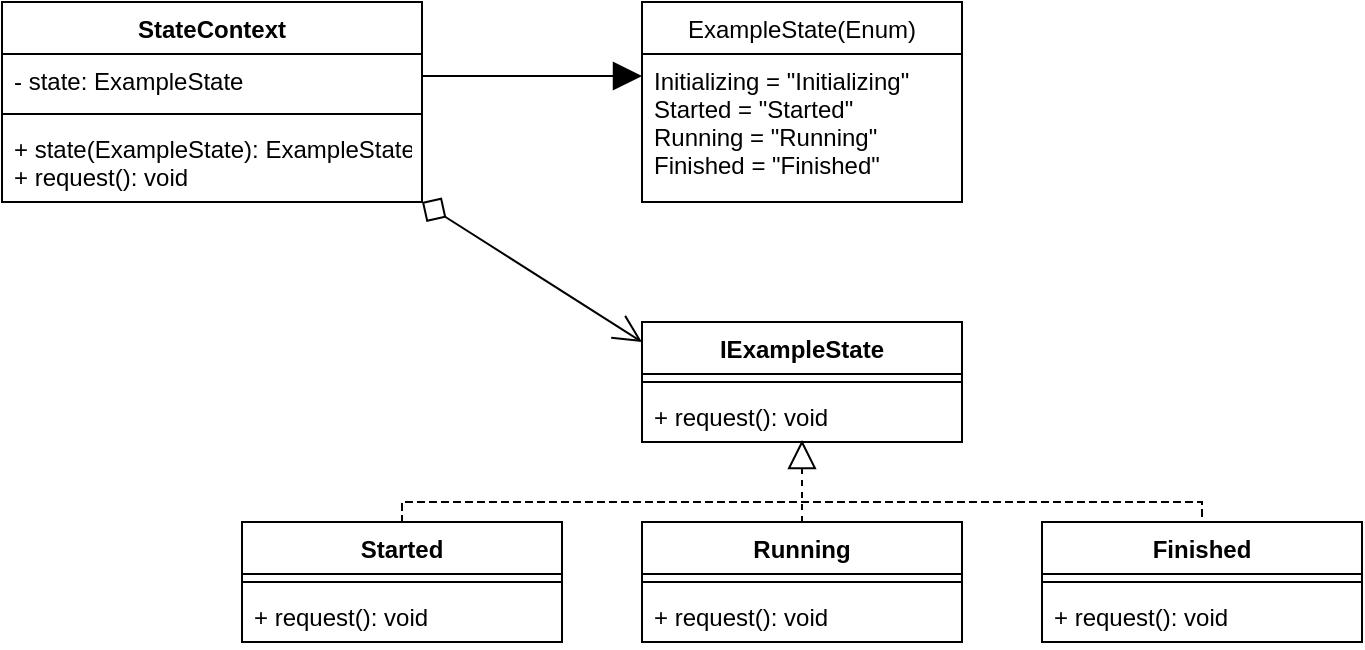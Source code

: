 <mxfile>
    <diagram id="nfoU5zl-Lrdo-RMUOea-" name="Page-1">
        <mxGraphModel dx="650" dy="321" grid="1" gridSize="10" guides="1" tooltips="1" connect="1" arrows="1" fold="1" page="1" pageScale="1" pageWidth="827" pageHeight="1169" math="0" shadow="0">
            <root>
                <mxCell id="0"/>
                <mxCell id="1" parent="0"/>
                <mxCell id="KNQ9g4RiU9KFlqAzTkd_-78" value="StateContext" style="swimlane;fontStyle=1;align=center;verticalAlign=top;childLayout=stackLayout;horizontal=1;startSize=26;horizontalStack=0;resizeParent=1;resizeParentMax=0;resizeLast=0;collapsible=1;marginBottom=0;" parent="1" vertex="1">
                    <mxGeometry x="40" y="40" width="210" height="100" as="geometry"/>
                </mxCell>
                <mxCell id="KNQ9g4RiU9KFlqAzTkd_-79" value="- state: ExampleState" style="text;strokeColor=none;fillColor=none;align=left;verticalAlign=top;spacingLeft=4;spacingRight=4;overflow=hidden;rotatable=0;points=[[0,0.5],[1,0.5]];portConstraint=eastwest;" parent="KNQ9g4RiU9KFlqAzTkd_-78" vertex="1">
                    <mxGeometry y="26" width="210" height="26" as="geometry"/>
                </mxCell>
                <mxCell id="KNQ9g4RiU9KFlqAzTkd_-80" value="" style="line;strokeWidth=1;fillColor=none;align=left;verticalAlign=middle;spacingTop=-1;spacingLeft=3;spacingRight=3;rotatable=0;labelPosition=right;points=[];portConstraint=eastwest;" parent="KNQ9g4RiU9KFlqAzTkd_-78" vertex="1">
                    <mxGeometry y="52" width="210" height="8" as="geometry"/>
                </mxCell>
                <mxCell id="KNQ9g4RiU9KFlqAzTkd_-81" value="+ state(ExampleState): ExampleState&#10;+ request(): void" style="text;strokeColor=none;fillColor=none;align=left;verticalAlign=top;spacingLeft=4;spacingRight=4;overflow=hidden;rotatable=0;points=[[0,0.5],[1,0.5]];portConstraint=eastwest;" parent="KNQ9g4RiU9KFlqAzTkd_-78" vertex="1">
                    <mxGeometry y="60" width="210" height="40" as="geometry"/>
                </mxCell>
                <mxCell id="KNQ9g4RiU9KFlqAzTkd_-90" value="ExampleState(Enum)" style="swimlane;fontStyle=0;childLayout=stackLayout;horizontal=1;startSize=26;fillColor=none;horizontalStack=0;resizeParent=1;resizeParentMax=0;resizeLast=0;collapsible=1;marginBottom=0;" parent="1" vertex="1">
                    <mxGeometry x="360" y="40" width="160" height="100" as="geometry"/>
                </mxCell>
                <mxCell id="KNQ9g4RiU9KFlqAzTkd_-91" value="Initializing = &quot;Initializing&quot;&#10;Started = &quot;Started&quot;&#10;Running = &quot;Running&quot;&#10;Finished = &quot;Finished&quot;" style="text;strokeColor=none;fillColor=none;align=left;verticalAlign=top;spacingLeft=4;spacingRight=4;overflow=hidden;rotatable=0;points=[[0,0.5],[1,0.5]];portConstraint=eastwest;" parent="KNQ9g4RiU9KFlqAzTkd_-90" vertex="1">
                    <mxGeometry y="26" width="160" height="74" as="geometry"/>
                </mxCell>
                <mxCell id="KNQ9g4RiU9KFlqAzTkd_-94" value="IExampleState" style="swimlane;fontStyle=1;align=center;verticalAlign=top;childLayout=stackLayout;horizontal=1;startSize=26;horizontalStack=0;resizeParent=1;resizeParentMax=0;resizeLast=0;collapsible=1;marginBottom=0;" parent="1" vertex="1">
                    <mxGeometry x="360" y="200" width="160" height="60" as="geometry"/>
                </mxCell>
                <mxCell id="KNQ9g4RiU9KFlqAzTkd_-96" value="" style="line;strokeWidth=1;fillColor=none;align=left;verticalAlign=middle;spacingTop=-1;spacingLeft=3;spacingRight=3;rotatable=0;labelPosition=right;points=[];portConstraint=eastwest;" parent="KNQ9g4RiU9KFlqAzTkd_-94" vertex="1">
                    <mxGeometry y="26" width="160" height="8" as="geometry"/>
                </mxCell>
                <mxCell id="KNQ9g4RiU9KFlqAzTkd_-97" value="+ request(): void" style="text;strokeColor=none;fillColor=none;align=left;verticalAlign=top;spacingLeft=4;spacingRight=4;overflow=hidden;rotatable=0;points=[[0,0.5],[1,0.5]];portConstraint=eastwest;" parent="KNQ9g4RiU9KFlqAzTkd_-94" vertex="1">
                    <mxGeometry y="34" width="160" height="26" as="geometry"/>
                </mxCell>
                <mxCell id="KNQ9g4RiU9KFlqAzTkd_-98" value="Started" style="swimlane;fontStyle=1;align=center;verticalAlign=top;childLayout=stackLayout;horizontal=1;startSize=26;horizontalStack=0;resizeParent=1;resizeParentMax=0;resizeLast=0;collapsible=1;marginBottom=0;" parent="1" vertex="1">
                    <mxGeometry x="160" y="300" width="160" height="60" as="geometry"/>
                </mxCell>
                <mxCell id="KNQ9g4RiU9KFlqAzTkd_-99" value="" style="line;strokeWidth=1;fillColor=none;align=left;verticalAlign=middle;spacingTop=-1;spacingLeft=3;spacingRight=3;rotatable=0;labelPosition=right;points=[];portConstraint=eastwest;" parent="KNQ9g4RiU9KFlqAzTkd_-98" vertex="1">
                    <mxGeometry y="26" width="160" height="8" as="geometry"/>
                </mxCell>
                <mxCell id="KNQ9g4RiU9KFlqAzTkd_-100" value="+ request(): void" style="text;strokeColor=none;fillColor=none;align=left;verticalAlign=top;spacingLeft=4;spacingRight=4;overflow=hidden;rotatable=0;points=[[0,0.5],[1,0.5]];portConstraint=eastwest;" parent="KNQ9g4RiU9KFlqAzTkd_-98" vertex="1">
                    <mxGeometry y="34" width="160" height="26" as="geometry"/>
                </mxCell>
                <mxCell id="KNQ9g4RiU9KFlqAzTkd_-101" value="Running" style="swimlane;fontStyle=1;align=center;verticalAlign=top;childLayout=stackLayout;horizontal=1;startSize=26;horizontalStack=0;resizeParent=1;resizeParentMax=0;resizeLast=0;collapsible=1;marginBottom=0;" parent="1" vertex="1">
                    <mxGeometry x="360" y="300" width="160" height="60" as="geometry"/>
                </mxCell>
                <mxCell id="KNQ9g4RiU9KFlqAzTkd_-102" value="" style="line;strokeWidth=1;fillColor=none;align=left;verticalAlign=middle;spacingTop=-1;spacingLeft=3;spacingRight=3;rotatable=0;labelPosition=right;points=[];portConstraint=eastwest;" parent="KNQ9g4RiU9KFlqAzTkd_-101" vertex="1">
                    <mxGeometry y="26" width="160" height="8" as="geometry"/>
                </mxCell>
                <mxCell id="KNQ9g4RiU9KFlqAzTkd_-103" value="+ request(): void" style="text;strokeColor=none;fillColor=none;align=left;verticalAlign=top;spacingLeft=4;spacingRight=4;overflow=hidden;rotatable=0;points=[[0,0.5],[1,0.5]];portConstraint=eastwest;" parent="KNQ9g4RiU9KFlqAzTkd_-101" vertex="1">
                    <mxGeometry y="34" width="160" height="26" as="geometry"/>
                </mxCell>
                <mxCell id="KNQ9g4RiU9KFlqAzTkd_-104" value="Finished" style="swimlane;fontStyle=1;align=center;verticalAlign=top;childLayout=stackLayout;horizontal=1;startSize=26;horizontalStack=0;resizeParent=1;resizeParentMax=0;resizeLast=0;collapsible=1;marginBottom=0;" parent="1" vertex="1">
                    <mxGeometry x="560" y="300" width="160" height="60" as="geometry"/>
                </mxCell>
                <mxCell id="KNQ9g4RiU9KFlqAzTkd_-105" value="" style="line;strokeWidth=1;fillColor=none;align=left;verticalAlign=middle;spacingTop=-1;spacingLeft=3;spacingRight=3;rotatable=0;labelPosition=right;points=[];portConstraint=eastwest;" parent="KNQ9g4RiU9KFlqAzTkd_-104" vertex="1">
                    <mxGeometry y="26" width="160" height="8" as="geometry"/>
                </mxCell>
                <mxCell id="KNQ9g4RiU9KFlqAzTkd_-106" value="+ request(): void" style="text;strokeColor=none;fillColor=none;align=left;verticalAlign=top;spacingLeft=4;spacingRight=4;overflow=hidden;rotatable=0;points=[[0,0.5],[1,0.5]];portConstraint=eastwest;" parent="KNQ9g4RiU9KFlqAzTkd_-104" vertex="1">
                    <mxGeometry y="34" width="160" height="26" as="geometry"/>
                </mxCell>
                <mxCell id="KNQ9g4RiU9KFlqAzTkd_-107" value="" style="shape=partialRectangle;whiteSpace=wrap;html=1;bottom=1;right=1;left=1;top=0;fillColor=none;routingCenterX=-0.5;direction=west;dashed=1;" parent="1" vertex="1">
                    <mxGeometry x="240" y="290" width="400" height="10" as="geometry"/>
                </mxCell>
                <mxCell id="KNQ9g4RiU9KFlqAzTkd_-108" value="" style="html=1;verticalAlign=bottom;startArrow=none;startFill=0;endArrow=block;startSize=6;endSize=12;dashed=1;strokeWidth=1;exitX=0.5;exitY=0;exitDx=0;exitDy=0;entryX=0.5;entryY=0.962;entryDx=0;entryDy=0;entryPerimeter=0;endFill=0;" parent="1" source="KNQ9g4RiU9KFlqAzTkd_-107" target="KNQ9g4RiU9KFlqAzTkd_-97" edge="1">
                    <mxGeometry width="80" relative="1" as="geometry">
                        <mxPoint x="370" y="330" as="sourcePoint"/>
                        <mxPoint x="450" y="330" as="targetPoint"/>
                    </mxGeometry>
                </mxCell>
                <mxCell id="KNQ9g4RiU9KFlqAzTkd_-109" value="" style="html=1;verticalAlign=bottom;startArrow=diamond;startFill=0;endArrow=open;startSize=12;endSize=12;strokeWidth=1;endFill=0;" parent="1" edge="1">
                    <mxGeometry width="80" relative="1" as="geometry">
                        <mxPoint x="250" y="140" as="sourcePoint"/>
                        <mxPoint x="360" y="210" as="targetPoint"/>
                    </mxGeometry>
                </mxCell>
                <mxCell id="KNQ9g4RiU9KFlqAzTkd_-110" value="" style="html=1;verticalAlign=bottom;startArrow=none;startFill=0;endArrow=block;startSize=6;endSize=12;strokeWidth=1;endFill=1;" parent="1" edge="1">
                    <mxGeometry width="80" relative="1" as="geometry">
                        <mxPoint x="250" y="77" as="sourcePoint"/>
                        <mxPoint x="360" y="77" as="targetPoint"/>
                    </mxGeometry>
                </mxCell>
            </root>
        </mxGraphModel>
    </diagram>
</mxfile>